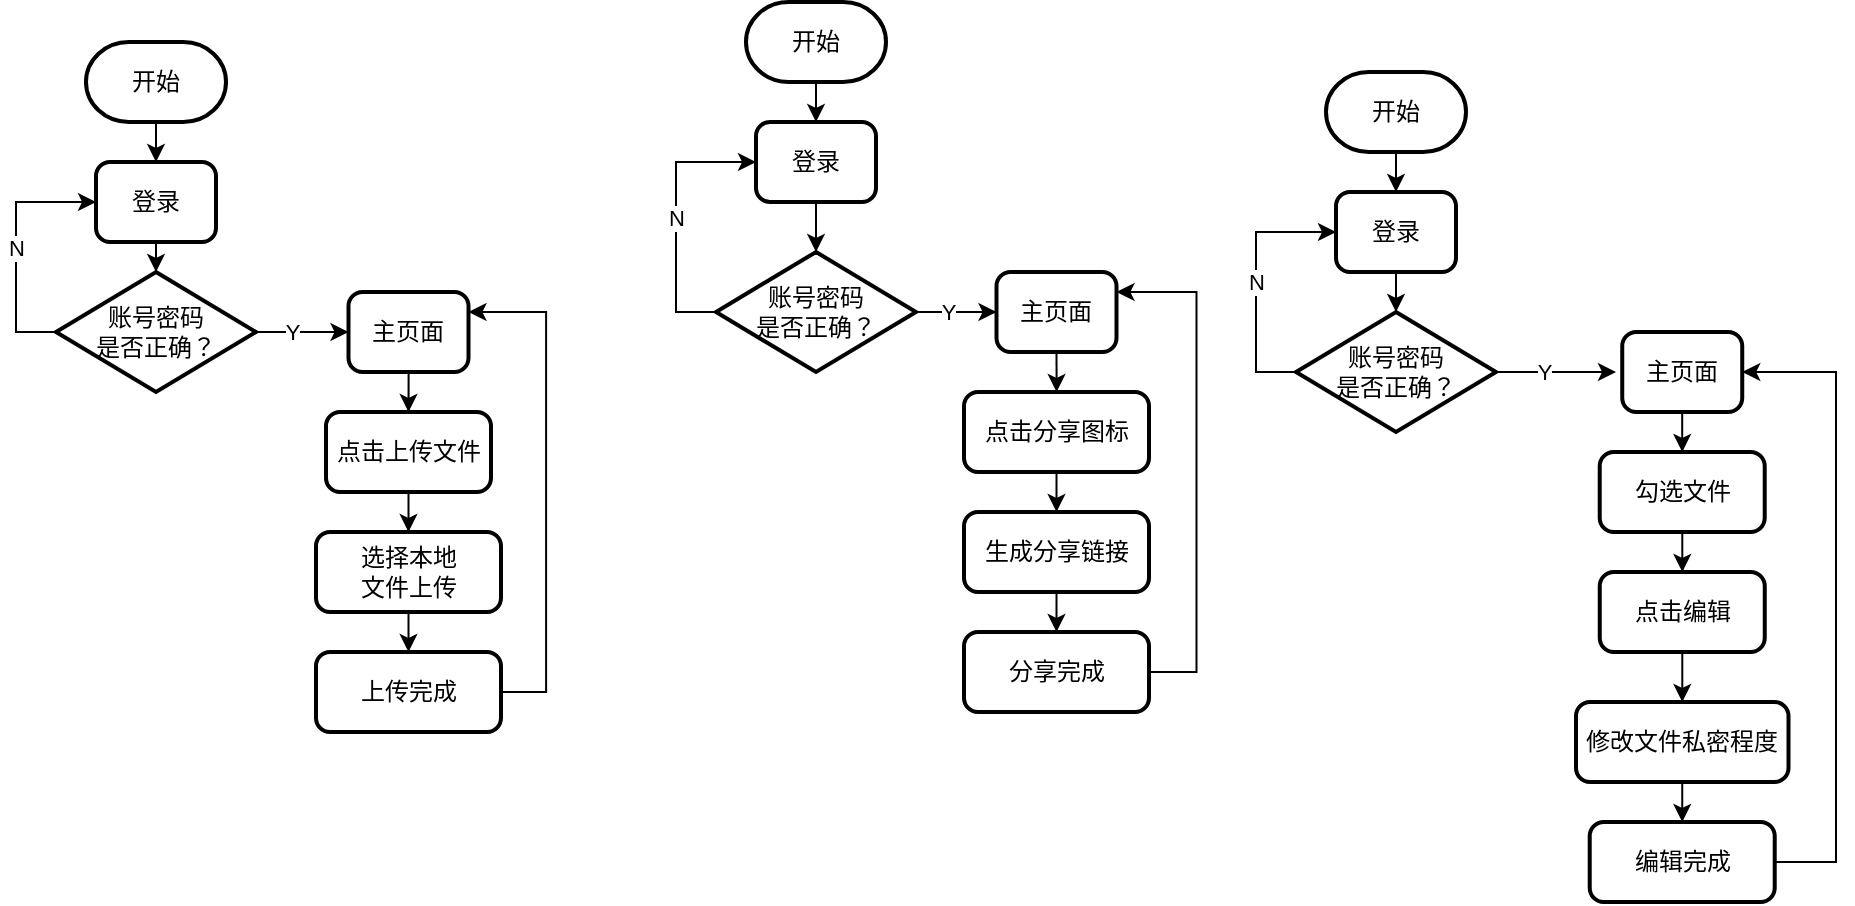 <mxfile version="14.9.8" type="github">
  <diagram id="C5RBs43oDa-KdzZeNtuy" name="Page-1">
    <mxGraphModel dx="1422" dy="706" grid="1" gridSize="10" guides="1" tooltips="1" connect="1" arrows="1" fold="1" page="1" pageScale="1" pageWidth="827" pageHeight="1169" math="0" shadow="0">
      <root>
        <mxCell id="WIyWlLk6GJQsqaUBKTNV-0" />
        <mxCell id="WIyWlLk6GJQsqaUBKTNV-1" parent="WIyWlLk6GJQsqaUBKTNV-0" />
        <mxCell id="cZjuI6zAztRCHfJ284af-0" style="edgeStyle=orthogonalEdgeStyle;rounded=0;orthogonalLoop=1;jettySize=auto;html=1;" parent="WIyWlLk6GJQsqaUBKTNV-1" source="cZjuI6zAztRCHfJ284af-1" target="cZjuI6zAztRCHfJ284af-3" edge="1">
          <mxGeometry relative="1" as="geometry" />
        </mxCell>
        <mxCell id="cZjuI6zAztRCHfJ284af-1" value="开始" style="strokeWidth=2;html=1;shape=mxgraph.flowchart.terminator;whiteSpace=wrap;strokeColor=#000000;shadow=0;" parent="WIyWlLk6GJQsqaUBKTNV-1" vertex="1">
          <mxGeometry x="75" y="145" width="70" height="40" as="geometry" />
        </mxCell>
        <mxCell id="cZjuI6zAztRCHfJ284af-2" style="edgeStyle=orthogonalEdgeStyle;rounded=0;orthogonalLoop=1;jettySize=auto;html=1;entryX=0.5;entryY=0;entryDx=0;entryDy=0;entryPerimeter=0;" parent="WIyWlLk6GJQsqaUBKTNV-1" source="cZjuI6zAztRCHfJ284af-3" target="cZjuI6zAztRCHfJ284af-7" edge="1">
          <mxGeometry relative="1" as="geometry" />
        </mxCell>
        <mxCell id="cZjuI6zAztRCHfJ284af-3" value="登录" style="rounded=1;whiteSpace=wrap;html=1;absoluteArcSize=1;arcSize=14;strokeWidth=2;shadow=0;" parent="WIyWlLk6GJQsqaUBKTNV-1" vertex="1">
          <mxGeometry x="80" y="205" width="60" height="40" as="geometry" />
        </mxCell>
        <mxCell id="cZjuI6zAztRCHfJ284af-4" style="edgeStyle=orthogonalEdgeStyle;rounded=0;orthogonalLoop=1;jettySize=auto;html=1;entryX=0;entryY=0.5;entryDx=0;entryDy=0;" parent="WIyWlLk6GJQsqaUBKTNV-1" source="cZjuI6zAztRCHfJ284af-7" target="cZjuI6zAztRCHfJ284af-9" edge="1">
          <mxGeometry relative="1" as="geometry">
            <mxPoint x="180" y="320" as="targetPoint" />
          </mxGeometry>
        </mxCell>
        <mxCell id="cZjuI6zAztRCHfJ284af-5" value="Y" style="edgeLabel;html=1;align=center;verticalAlign=middle;resizable=0;points=[];" parent="cZjuI6zAztRCHfJ284af-4" vertex="1" connectable="0">
          <mxGeometry x="-0.222" relative="1" as="geometry">
            <mxPoint as="offset" />
          </mxGeometry>
        </mxCell>
        <mxCell id="cZjuI6zAztRCHfJ284af-6" value="N" style="edgeStyle=orthogonalEdgeStyle;rounded=0;orthogonalLoop=1;jettySize=auto;html=1;entryX=0;entryY=0.5;entryDx=0;entryDy=0;exitX=0;exitY=0.5;exitDx=0;exitDy=0;exitPerimeter=0;" parent="WIyWlLk6GJQsqaUBKTNV-1" source="cZjuI6zAztRCHfJ284af-7" target="cZjuI6zAztRCHfJ284af-3" edge="1">
          <mxGeometry relative="1" as="geometry" />
        </mxCell>
        <mxCell id="cZjuI6zAztRCHfJ284af-7" value="账号密码&lt;br&gt;是否正确？" style="strokeWidth=2;html=1;shape=mxgraph.flowchart.decision;whiteSpace=wrap;shadow=0;" parent="WIyWlLk6GJQsqaUBKTNV-1" vertex="1">
          <mxGeometry x="60" y="260" width="100" height="60" as="geometry" />
        </mxCell>
        <mxCell id="cZjuI6zAztRCHfJ284af-8" style="edgeStyle=orthogonalEdgeStyle;rounded=0;orthogonalLoop=1;jettySize=auto;html=1;entryX=0.5;entryY=0;entryDx=0;entryDy=0;" parent="WIyWlLk6GJQsqaUBKTNV-1" source="cZjuI6zAztRCHfJ284af-9" target="cZjuI6zAztRCHfJ284af-11" edge="1">
          <mxGeometry relative="1" as="geometry" />
        </mxCell>
        <mxCell id="cZjuI6zAztRCHfJ284af-9" value="主页面" style="rounded=1;whiteSpace=wrap;html=1;absoluteArcSize=1;arcSize=14;strokeWidth=2;shadow=0;" parent="WIyWlLk6GJQsqaUBKTNV-1" vertex="1">
          <mxGeometry x="206.25" y="270" width="60" height="40" as="geometry" />
        </mxCell>
        <mxCell id="cZjuI6zAztRCHfJ284af-10" style="edgeStyle=orthogonalEdgeStyle;rounded=0;orthogonalLoop=1;jettySize=auto;html=1;" parent="WIyWlLk6GJQsqaUBKTNV-1" source="cZjuI6zAztRCHfJ284af-11" target="cZjuI6zAztRCHfJ284af-13" edge="1">
          <mxGeometry relative="1" as="geometry" />
        </mxCell>
        <mxCell id="cZjuI6zAztRCHfJ284af-11" value="点击上传文件" style="rounded=1;whiteSpace=wrap;html=1;absoluteArcSize=1;arcSize=14;strokeWidth=2;shadow=0;" parent="WIyWlLk6GJQsqaUBKTNV-1" vertex="1">
          <mxGeometry x="195" y="330" width="82.5" height="40" as="geometry" />
        </mxCell>
        <mxCell id="cZjuI6zAztRCHfJ284af-12" style="edgeStyle=orthogonalEdgeStyle;rounded=0;orthogonalLoop=1;jettySize=auto;html=1;exitX=0.5;exitY=1;exitDx=0;exitDy=0;entryX=0.5;entryY=0;entryDx=0;entryDy=0;" parent="WIyWlLk6GJQsqaUBKTNV-1" source="cZjuI6zAztRCHfJ284af-13" target="cZjuI6zAztRCHfJ284af-15" edge="1">
          <mxGeometry relative="1" as="geometry" />
        </mxCell>
        <mxCell id="cZjuI6zAztRCHfJ284af-13" value="选择本地&lt;br&gt;文件上传" style="rounded=1;whiteSpace=wrap;html=1;absoluteArcSize=1;arcSize=14;strokeWidth=2;shadow=0;" parent="WIyWlLk6GJQsqaUBKTNV-1" vertex="1">
          <mxGeometry x="190" y="390" width="92.5" height="40" as="geometry" />
        </mxCell>
        <mxCell id="hVixConjpNxAwvwa23Td-0" style="edgeStyle=orthogonalEdgeStyle;rounded=0;orthogonalLoop=1;jettySize=auto;html=1;entryX=1;entryY=0.25;entryDx=0;entryDy=0;" edge="1" parent="WIyWlLk6GJQsqaUBKTNV-1" source="cZjuI6zAztRCHfJ284af-15" target="cZjuI6zAztRCHfJ284af-9">
          <mxGeometry relative="1" as="geometry">
            <Array as="points">
              <mxPoint x="305.05" y="470" />
              <mxPoint x="305.05" y="280" />
            </Array>
          </mxGeometry>
        </mxCell>
        <mxCell id="cZjuI6zAztRCHfJ284af-15" value="上传完成" style="rounded=1;whiteSpace=wrap;html=1;absoluteArcSize=1;arcSize=14;strokeWidth=2;shadow=0;" parent="WIyWlLk6GJQsqaUBKTNV-1" vertex="1">
          <mxGeometry x="190" y="450" width="92.5" height="40" as="geometry" />
        </mxCell>
        <mxCell id="cZjuI6zAztRCHfJ284af-16" style="edgeStyle=orthogonalEdgeStyle;rounded=0;orthogonalLoop=1;jettySize=auto;html=1;" parent="WIyWlLk6GJQsqaUBKTNV-1" source="cZjuI6zAztRCHfJ284af-17" target="cZjuI6zAztRCHfJ284af-19" edge="1">
          <mxGeometry relative="1" as="geometry" />
        </mxCell>
        <mxCell id="cZjuI6zAztRCHfJ284af-17" value="开始" style="strokeWidth=2;html=1;shape=mxgraph.flowchart.terminator;whiteSpace=wrap;strokeColor=#000000;shadow=0;" parent="WIyWlLk6GJQsqaUBKTNV-1" vertex="1">
          <mxGeometry x="405" y="125" width="70" height="40" as="geometry" />
        </mxCell>
        <mxCell id="cZjuI6zAztRCHfJ284af-18" style="edgeStyle=orthogonalEdgeStyle;rounded=0;orthogonalLoop=1;jettySize=auto;html=1;entryX=0.5;entryY=0;entryDx=0;entryDy=0;entryPerimeter=0;" parent="WIyWlLk6GJQsqaUBKTNV-1" source="cZjuI6zAztRCHfJ284af-19" target="cZjuI6zAztRCHfJ284af-23" edge="1">
          <mxGeometry relative="1" as="geometry" />
        </mxCell>
        <mxCell id="cZjuI6zAztRCHfJ284af-19" value="登录" style="rounded=1;whiteSpace=wrap;html=1;absoluteArcSize=1;arcSize=14;strokeWidth=2;shadow=0;" parent="WIyWlLk6GJQsqaUBKTNV-1" vertex="1">
          <mxGeometry x="410" y="185" width="60" height="40" as="geometry" />
        </mxCell>
        <mxCell id="cZjuI6zAztRCHfJ284af-20" style="edgeStyle=orthogonalEdgeStyle;rounded=0;orthogonalLoop=1;jettySize=auto;html=1;entryX=0;entryY=0.5;entryDx=0;entryDy=0;" parent="WIyWlLk6GJQsqaUBKTNV-1" source="cZjuI6zAztRCHfJ284af-23" target="cZjuI6zAztRCHfJ284af-25" edge="1">
          <mxGeometry relative="1" as="geometry" />
        </mxCell>
        <mxCell id="cZjuI6zAztRCHfJ284af-21" value="Y" style="edgeLabel;html=1;align=center;verticalAlign=middle;resizable=0;points=[];" parent="cZjuI6zAztRCHfJ284af-20" vertex="1" connectable="0">
          <mxGeometry x="-0.222" relative="1" as="geometry">
            <mxPoint as="offset" />
          </mxGeometry>
        </mxCell>
        <mxCell id="cZjuI6zAztRCHfJ284af-22" value="N" style="edgeStyle=orthogonalEdgeStyle;rounded=0;orthogonalLoop=1;jettySize=auto;html=1;entryX=0;entryY=0.5;entryDx=0;entryDy=0;exitX=0;exitY=0.5;exitDx=0;exitDy=0;exitPerimeter=0;" parent="WIyWlLk6GJQsqaUBKTNV-1" source="cZjuI6zAztRCHfJ284af-23" target="cZjuI6zAztRCHfJ284af-19" edge="1">
          <mxGeometry relative="1" as="geometry" />
        </mxCell>
        <mxCell id="cZjuI6zAztRCHfJ284af-23" value="账号密码&lt;br&gt;是否正确？" style="strokeWidth=2;html=1;shape=mxgraph.flowchart.decision;whiteSpace=wrap;shadow=0;" parent="WIyWlLk6GJQsqaUBKTNV-1" vertex="1">
          <mxGeometry x="390" y="250" width="100" height="60" as="geometry" />
        </mxCell>
        <mxCell id="cZjuI6zAztRCHfJ284af-25" value="主页面" style="rounded=1;whiteSpace=wrap;html=1;absoluteArcSize=1;arcSize=14;strokeWidth=2;shadow=0;" parent="WIyWlLk6GJQsqaUBKTNV-1" vertex="1">
          <mxGeometry x="530.25" y="260" width="60" height="40" as="geometry" />
        </mxCell>
        <mxCell id="cZjuI6zAztRCHfJ284af-26" style="edgeStyle=orthogonalEdgeStyle;rounded=0;orthogonalLoop=1;jettySize=auto;html=1;exitX=0.5;exitY=1;exitDx=0;exitDy=0;" parent="WIyWlLk6GJQsqaUBKTNV-1" source="cZjuI6zAztRCHfJ284af-25" target="cZjuI6zAztRCHfJ284af-29" edge="1">
          <mxGeometry relative="1" as="geometry">
            <mxPoint x="560.35" y="360" as="sourcePoint" />
          </mxGeometry>
        </mxCell>
        <mxCell id="cZjuI6zAztRCHfJ284af-52" style="edgeStyle=orthogonalEdgeStyle;rounded=0;orthogonalLoop=1;jettySize=auto;html=1;entryX=0.5;entryY=0;entryDx=0;entryDy=0;" parent="WIyWlLk6GJQsqaUBKTNV-1" source="cZjuI6zAztRCHfJ284af-29" target="cZjuI6zAztRCHfJ284af-48" edge="1">
          <mxGeometry relative="1" as="geometry" />
        </mxCell>
        <mxCell id="cZjuI6zAztRCHfJ284af-29" value="点击分享图标" style="rounded=1;whiteSpace=wrap;html=1;absoluteArcSize=1;arcSize=14;strokeWidth=2;shadow=0;" parent="WIyWlLk6GJQsqaUBKTNV-1" vertex="1">
          <mxGeometry x="514" y="320" width="92.5" height="40" as="geometry" />
        </mxCell>
        <mxCell id="hVixConjpNxAwvwa23Td-1" style="edgeStyle=orthogonalEdgeStyle;rounded=0;orthogonalLoop=1;jettySize=auto;html=1;entryX=1;entryY=0.25;entryDx=0;entryDy=0;" edge="1" parent="WIyWlLk6GJQsqaUBKTNV-1" source="cZjuI6zAztRCHfJ284af-31" target="cZjuI6zAztRCHfJ284af-25">
          <mxGeometry relative="1" as="geometry">
            <Array as="points">
              <mxPoint x="630.25" y="460" />
              <mxPoint x="630.25" y="270" />
            </Array>
          </mxGeometry>
        </mxCell>
        <mxCell id="cZjuI6zAztRCHfJ284af-31" value="分享完成" style="rounded=1;whiteSpace=wrap;html=1;absoluteArcSize=1;arcSize=14;strokeWidth=2;shadow=0;" parent="WIyWlLk6GJQsqaUBKTNV-1" vertex="1">
          <mxGeometry x="514" y="440" width="92.5" height="40" as="geometry" />
        </mxCell>
        <mxCell id="cZjuI6zAztRCHfJ284af-32" style="edgeStyle=orthogonalEdgeStyle;rounded=0;orthogonalLoop=1;jettySize=auto;html=1;" parent="WIyWlLk6GJQsqaUBKTNV-1" source="cZjuI6zAztRCHfJ284af-33" target="cZjuI6zAztRCHfJ284af-35" edge="1">
          <mxGeometry relative="1" as="geometry" />
        </mxCell>
        <mxCell id="cZjuI6zAztRCHfJ284af-33" value="开始" style="strokeWidth=2;html=1;shape=mxgraph.flowchart.terminator;whiteSpace=wrap;strokeColor=#000000;shadow=0;" parent="WIyWlLk6GJQsqaUBKTNV-1" vertex="1">
          <mxGeometry x="695" y="160" width="70" height="40" as="geometry" />
        </mxCell>
        <mxCell id="cZjuI6zAztRCHfJ284af-34" style="edgeStyle=orthogonalEdgeStyle;rounded=0;orthogonalLoop=1;jettySize=auto;html=1;entryX=0.5;entryY=0;entryDx=0;entryDy=0;entryPerimeter=0;" parent="WIyWlLk6GJQsqaUBKTNV-1" source="cZjuI6zAztRCHfJ284af-35" target="cZjuI6zAztRCHfJ284af-39" edge="1">
          <mxGeometry relative="1" as="geometry" />
        </mxCell>
        <mxCell id="cZjuI6zAztRCHfJ284af-35" value="登录" style="rounded=1;whiteSpace=wrap;html=1;absoluteArcSize=1;arcSize=14;strokeWidth=2;shadow=0;" parent="WIyWlLk6GJQsqaUBKTNV-1" vertex="1">
          <mxGeometry x="700" y="220" width="60" height="40" as="geometry" />
        </mxCell>
        <mxCell id="cZjuI6zAztRCHfJ284af-36" style="edgeStyle=orthogonalEdgeStyle;rounded=0;orthogonalLoop=1;jettySize=auto;html=1;" parent="WIyWlLk6GJQsqaUBKTNV-1" source="cZjuI6zAztRCHfJ284af-39" edge="1">
          <mxGeometry relative="1" as="geometry">
            <mxPoint x="840" y="310" as="targetPoint" />
          </mxGeometry>
        </mxCell>
        <mxCell id="cZjuI6zAztRCHfJ284af-37" value="Y" style="edgeLabel;html=1;align=center;verticalAlign=middle;resizable=0;points=[];" parent="cZjuI6zAztRCHfJ284af-36" vertex="1" connectable="0">
          <mxGeometry x="-0.222" relative="1" as="geometry">
            <mxPoint as="offset" />
          </mxGeometry>
        </mxCell>
        <mxCell id="cZjuI6zAztRCHfJ284af-38" value="N" style="edgeStyle=orthogonalEdgeStyle;rounded=0;orthogonalLoop=1;jettySize=auto;html=1;entryX=0;entryY=0.5;entryDx=0;entryDy=0;exitX=0;exitY=0.5;exitDx=0;exitDy=0;exitPerimeter=0;" parent="WIyWlLk6GJQsqaUBKTNV-1" source="cZjuI6zAztRCHfJ284af-39" target="cZjuI6zAztRCHfJ284af-35" edge="1">
          <mxGeometry relative="1" as="geometry" />
        </mxCell>
        <mxCell id="cZjuI6zAztRCHfJ284af-39" value="账号密码&lt;br&gt;是否正确？" style="strokeWidth=2;html=1;shape=mxgraph.flowchart.decision;whiteSpace=wrap;shadow=0;" parent="WIyWlLk6GJQsqaUBKTNV-1" vertex="1">
          <mxGeometry x="680" y="280" width="100" height="60" as="geometry" />
        </mxCell>
        <mxCell id="cZjuI6zAztRCHfJ284af-55" style="edgeStyle=orthogonalEdgeStyle;rounded=0;orthogonalLoop=1;jettySize=auto;html=1;entryX=0.5;entryY=0;entryDx=0;entryDy=0;" parent="WIyWlLk6GJQsqaUBKTNV-1" source="cZjuI6zAztRCHfJ284af-41" target="cZjuI6zAztRCHfJ284af-54" edge="1">
          <mxGeometry relative="1" as="geometry" />
        </mxCell>
        <mxCell id="cZjuI6zAztRCHfJ284af-41" value="主页面" style="rounded=1;whiteSpace=wrap;html=1;absoluteArcSize=1;arcSize=14;strokeWidth=2;shadow=0;" parent="WIyWlLk6GJQsqaUBKTNV-1" vertex="1">
          <mxGeometry x="843.12" y="290" width="60" height="40" as="geometry" />
        </mxCell>
        <mxCell id="cZjuI6zAztRCHfJ284af-42" style="edgeStyle=orthogonalEdgeStyle;rounded=0;orthogonalLoop=1;jettySize=auto;html=1;" parent="WIyWlLk6GJQsqaUBKTNV-1" source="cZjuI6zAztRCHfJ284af-43" target="cZjuI6zAztRCHfJ284af-45" edge="1">
          <mxGeometry relative="1" as="geometry" />
        </mxCell>
        <mxCell id="cZjuI6zAztRCHfJ284af-43" value="点击编辑" style="rounded=1;whiteSpace=wrap;html=1;absoluteArcSize=1;arcSize=14;strokeWidth=2;shadow=0;" parent="WIyWlLk6GJQsqaUBKTNV-1" vertex="1">
          <mxGeometry x="831.88" y="410" width="82.5" height="40" as="geometry" />
        </mxCell>
        <mxCell id="cZjuI6zAztRCHfJ284af-44" style="edgeStyle=orthogonalEdgeStyle;rounded=0;orthogonalLoop=1;jettySize=auto;html=1;exitX=0.5;exitY=1;exitDx=0;exitDy=0;entryX=0.5;entryY=0;entryDx=0;entryDy=0;" parent="WIyWlLk6GJQsqaUBKTNV-1" source="cZjuI6zAztRCHfJ284af-45" edge="1">
          <mxGeometry relative="1" as="geometry">
            <mxPoint x="873.12" y="535" as="targetPoint" />
          </mxGeometry>
        </mxCell>
        <mxCell id="cZjuI6zAztRCHfJ284af-45" value="修改文件私密程度" style="rounded=1;whiteSpace=wrap;html=1;absoluteArcSize=1;arcSize=14;strokeWidth=2;shadow=0;" parent="WIyWlLk6GJQsqaUBKTNV-1" vertex="1">
          <mxGeometry x="820" y="475" width="106.25" height="40" as="geometry" />
        </mxCell>
        <mxCell id="hVixConjpNxAwvwa23Td-2" style="edgeStyle=orthogonalEdgeStyle;rounded=0;orthogonalLoop=1;jettySize=auto;html=1;exitX=1;exitY=0.5;exitDx=0;exitDy=0;entryX=1;entryY=0.5;entryDx=0;entryDy=0;" edge="1" parent="WIyWlLk6GJQsqaUBKTNV-1" source="cZjuI6zAztRCHfJ284af-47" target="cZjuI6zAztRCHfJ284af-41">
          <mxGeometry relative="1" as="geometry">
            <Array as="points">
              <mxPoint x="950" y="555" />
              <mxPoint x="950" y="310" />
            </Array>
          </mxGeometry>
        </mxCell>
        <mxCell id="cZjuI6zAztRCHfJ284af-47" value="编辑完成" style="rounded=1;whiteSpace=wrap;html=1;absoluteArcSize=1;arcSize=14;strokeWidth=2;shadow=0;" parent="WIyWlLk6GJQsqaUBKTNV-1" vertex="1">
          <mxGeometry x="826.86" y="535" width="92.5" height="40" as="geometry" />
        </mxCell>
        <mxCell id="cZjuI6zAztRCHfJ284af-53" style="edgeStyle=orthogonalEdgeStyle;rounded=0;orthogonalLoop=1;jettySize=auto;html=1;entryX=0.5;entryY=0;entryDx=0;entryDy=0;" parent="WIyWlLk6GJQsqaUBKTNV-1" source="cZjuI6zAztRCHfJ284af-48" target="cZjuI6zAztRCHfJ284af-31" edge="1">
          <mxGeometry relative="1" as="geometry" />
        </mxCell>
        <mxCell id="cZjuI6zAztRCHfJ284af-48" value="生成分享链接" style="rounded=1;whiteSpace=wrap;html=1;absoluteArcSize=1;arcSize=14;strokeWidth=2;shadow=0;" parent="WIyWlLk6GJQsqaUBKTNV-1" vertex="1">
          <mxGeometry x="514" y="380" width="92.5" height="40" as="geometry" />
        </mxCell>
        <mxCell id="cZjuI6zAztRCHfJ284af-56" style="edgeStyle=orthogonalEdgeStyle;rounded=0;orthogonalLoop=1;jettySize=auto;html=1;" parent="WIyWlLk6GJQsqaUBKTNV-1" source="cZjuI6zAztRCHfJ284af-54" target="cZjuI6zAztRCHfJ284af-43" edge="1">
          <mxGeometry relative="1" as="geometry" />
        </mxCell>
        <mxCell id="cZjuI6zAztRCHfJ284af-54" value="勾选文件" style="rounded=1;whiteSpace=wrap;html=1;absoluteArcSize=1;arcSize=14;strokeWidth=2;shadow=0;" parent="WIyWlLk6GJQsqaUBKTNV-1" vertex="1">
          <mxGeometry x="831.86" y="350" width="82.5" height="40" as="geometry" />
        </mxCell>
      </root>
    </mxGraphModel>
  </diagram>
</mxfile>
